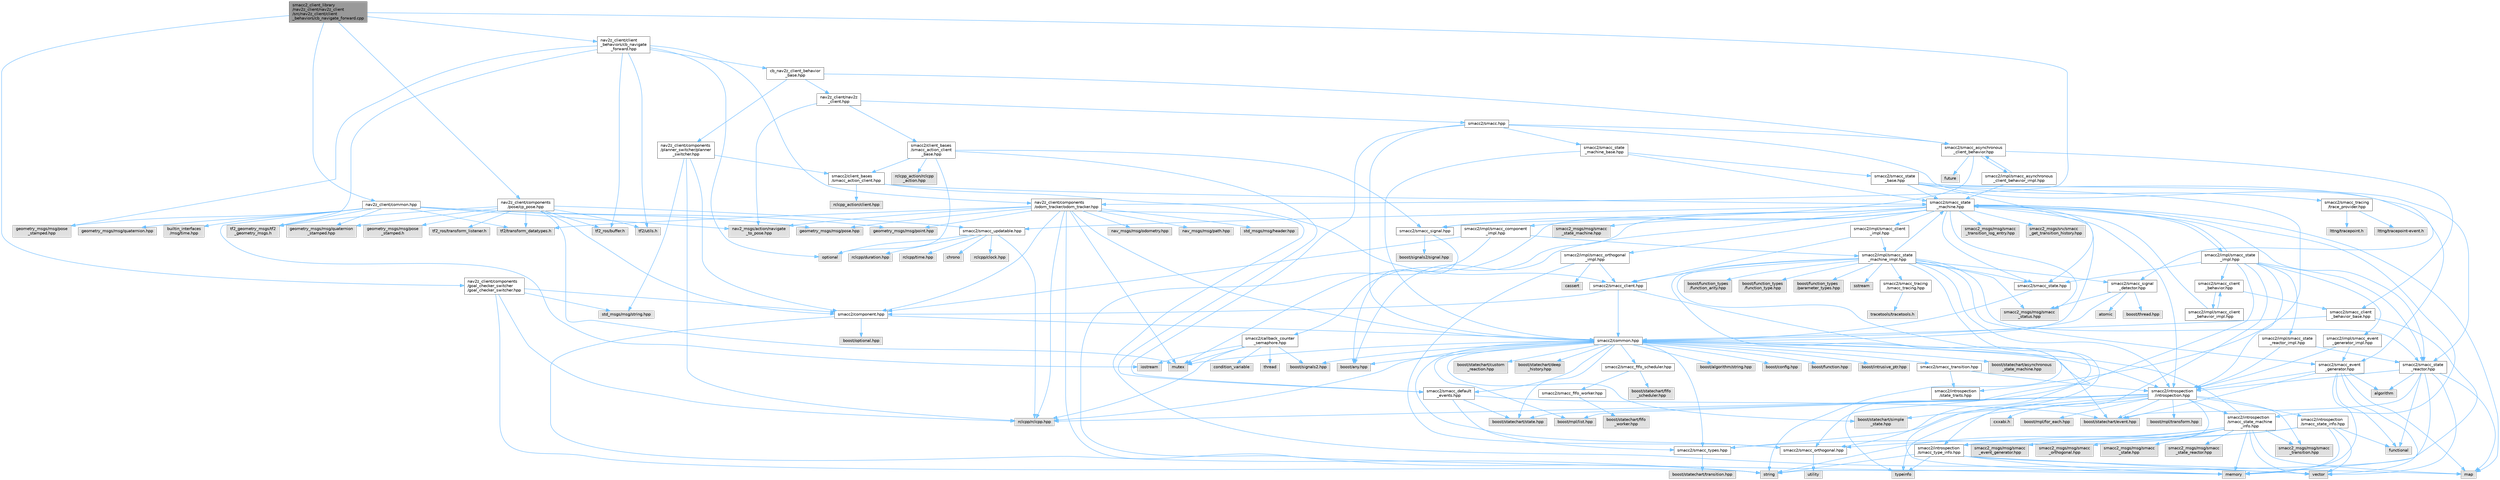 digraph "smacc2_client_library/nav2z_client/nav2z_client/src/nav2z_client/client_behaviors/cb_navigate_forward.cpp"
{
 // LATEX_PDF_SIZE
  bgcolor="transparent";
  edge [fontname=Helvetica,fontsize=10,labelfontname=Helvetica,labelfontsize=10];
  node [fontname=Helvetica,fontsize=10,shape=box,height=0.2,width=0.4];
  Node1 [label="smacc2_client_library\l/nav2z_client/nav2z_client\l/src/nav2z_client/client\l_behaviors/cb_navigate_forward.cpp",height=0.2,width=0.4,color="gray40", fillcolor="grey60", style="filled", fontcolor="black",tooltip=" "];
  Node1 -> Node2 [color="steelblue1",style="solid"];
  Node2 [label="nav2z_client/common.hpp",height=0.2,width=0.4,color="grey40", fillcolor="white", style="filled",URL="$client__library_2nav2z__client_2nav2z__client_2include_2nav2z__client_2common_8hpp.html",tooltip=" "];
  Node2 -> Node3 [color="steelblue1",style="solid"];
  Node3 [label="iostream",height=0.2,width=0.4,color="grey60", fillcolor="#E0E0E0", style="filled",tooltip=" "];
  Node2 -> Node4 [color="steelblue1",style="solid"];
  Node4 [label="tf2/transform_datatypes.h",height=0.2,width=0.4,color="grey60", fillcolor="#E0E0E0", style="filled",tooltip=" "];
  Node2 -> Node5 [color="steelblue1",style="solid"];
  Node5 [label="tf2_geometry_msgs/tf2\l_geometry_msgs.h",height=0.2,width=0.4,color="grey60", fillcolor="#E0E0E0", style="filled",tooltip=" "];
  Node2 -> Node6 [color="steelblue1",style="solid"];
  Node6 [label="builtin_interfaces\l/msg/time.hpp",height=0.2,width=0.4,color="grey60", fillcolor="#E0E0E0", style="filled",tooltip=" "];
  Node2 -> Node7 [color="steelblue1",style="solid"];
  Node7 [label="geometry_msgs/msg/point.hpp",height=0.2,width=0.4,color="grey60", fillcolor="#E0E0E0", style="filled",tooltip=" "];
  Node2 -> Node8 [color="steelblue1",style="solid"];
  Node8 [label="geometry_msgs/msg/pose.hpp",height=0.2,width=0.4,color="grey60", fillcolor="#E0E0E0", style="filled",tooltip=" "];
  Node2 -> Node9 [color="steelblue1",style="solid"];
  Node9 [label="geometry_msgs/msg/pose\l_stamped.hpp",height=0.2,width=0.4,color="grey60", fillcolor="#E0E0E0", style="filled",tooltip=" "];
  Node2 -> Node10 [color="steelblue1",style="solid"];
  Node10 [label="geometry_msgs/msg/quaternion.hpp",height=0.2,width=0.4,color="grey60", fillcolor="#E0E0E0", style="filled",tooltip=" "];
  Node2 -> Node11 [color="steelblue1",style="solid"];
  Node11 [label="geometry_msgs/msg/quaternion\l_stamped.hpp",height=0.2,width=0.4,color="grey60", fillcolor="#E0E0E0", style="filled",tooltip=" "];
  Node2 -> Node12 [color="steelblue1",style="solid"];
  Node12 [label="nav2_msgs/action/navigate\l_to_pose.hpp",height=0.2,width=0.4,color="grey60", fillcolor="#E0E0E0", style="filled",tooltip=" "];
  Node1 -> Node13 [color="steelblue1",style="solid"];
  Node13 [label="nav2z_client/client\l_behaviors/cb_navigate\l_forward.hpp",height=0.2,width=0.4,color="grey40", fillcolor="white", style="filled",URL="$cb__navigate__forward_8hpp.html",tooltip=" "];
  Node13 -> Node14 [color="steelblue1",style="solid"];
  Node14 [label="tf2/utils.h",height=0.2,width=0.4,color="grey60", fillcolor="#E0E0E0", style="filled",tooltip=" "];
  Node13 -> Node5 [color="steelblue1",style="solid"];
  Node13 -> Node15 [color="steelblue1",style="solid"];
  Node15 [label="tf2_ros/buffer.h",height=0.2,width=0.4,color="grey60", fillcolor="#E0E0E0", style="filled",tooltip=" "];
  Node13 -> Node9 [color="steelblue1",style="solid"];
  Node13 -> Node16 [color="steelblue1",style="solid"];
  Node16 [label="nav2z_client/components\l/odom_tracker/odom_tracker.hpp",height=0.2,width=0.4,color="grey40", fillcolor="white", style="filled",URL="$odom__tracker_8hpp.html",tooltip=" "];
  Node16 -> Node4 [color="steelblue1",style="solid"];
  Node16 -> Node17 [color="steelblue1",style="solid"];
  Node17 [label="smacc2/common.hpp",height=0.2,width=0.4,color="grey40", fillcolor="white", style="filled",URL="$include_2smacc2_2common_8hpp.html",tooltip=" "];
  Node17 -> Node18 [color="steelblue1",style="solid"];
  Node18 [label="boost/statechart/asynchronous\l_state_machine.hpp",height=0.2,width=0.4,color="grey60", fillcolor="#E0E0E0", style="filled",tooltip=" "];
  Node17 -> Node19 [color="steelblue1",style="solid"];
  Node19 [label="boost/statechart/custom\l_reaction.hpp",height=0.2,width=0.4,color="grey60", fillcolor="#E0E0E0", style="filled",tooltip=" "];
  Node17 -> Node20 [color="steelblue1",style="solid"];
  Node20 [label="boost/statechart/deep\l_history.hpp",height=0.2,width=0.4,color="grey60", fillcolor="#E0E0E0", style="filled",tooltip=" "];
  Node17 -> Node21 [color="steelblue1",style="solid"];
  Node21 [label="boost/statechart/event.hpp",height=0.2,width=0.4,color="grey60", fillcolor="#E0E0E0", style="filled",tooltip=" "];
  Node17 -> Node22 [color="steelblue1",style="solid"];
  Node22 [label="boost/statechart/simple\l_state.hpp",height=0.2,width=0.4,color="grey60", fillcolor="#E0E0E0", style="filled",tooltip=" "];
  Node17 -> Node23 [color="steelblue1",style="solid"];
  Node23 [label="boost/statechart/state.hpp",height=0.2,width=0.4,color="grey60", fillcolor="#E0E0E0", style="filled",tooltip=" "];
  Node17 -> Node24 [color="steelblue1",style="solid"];
  Node24 [label="boost/algorithm/string.hpp",height=0.2,width=0.4,color="grey60", fillcolor="#E0E0E0", style="filled",tooltip=" "];
  Node17 -> Node25 [color="steelblue1",style="solid"];
  Node25 [label="boost/any.hpp",height=0.2,width=0.4,color="grey60", fillcolor="#E0E0E0", style="filled",tooltip=" "];
  Node17 -> Node26 [color="steelblue1",style="solid"];
  Node26 [label="boost/config.hpp",height=0.2,width=0.4,color="grey60", fillcolor="#E0E0E0", style="filled",tooltip=" "];
  Node17 -> Node27 [color="steelblue1",style="solid"];
  Node27 [label="boost/function.hpp",height=0.2,width=0.4,color="grey60", fillcolor="#E0E0E0", style="filled",tooltip=" "];
  Node17 -> Node28 [color="steelblue1",style="solid"];
  Node28 [label="boost/intrusive_ptr.hpp",height=0.2,width=0.4,color="grey60", fillcolor="#E0E0E0", style="filled",tooltip=" "];
  Node17 -> Node29 [color="steelblue1",style="solid"];
  Node29 [label="boost/mpl/list.hpp",height=0.2,width=0.4,color="grey60", fillcolor="#E0E0E0", style="filled",tooltip=" "];
  Node17 -> Node30 [color="steelblue1",style="solid"];
  Node30 [label="boost/signals2.hpp",height=0.2,width=0.4,color="grey60", fillcolor="#E0E0E0", style="filled",tooltip=" "];
  Node17 -> Node31 [color="steelblue1",style="solid"];
  Node31 [label="mutex",height=0.2,width=0.4,color="grey60", fillcolor="#E0E0E0", style="filled",tooltip=" "];
  Node17 -> Node32 [color="steelblue1",style="solid"];
  Node32 [label="rclcpp/rclcpp.hpp",height=0.2,width=0.4,color="grey60", fillcolor="#E0E0E0", style="filled",tooltip=" "];
  Node17 -> Node33 [color="steelblue1",style="solid"];
  Node33 [label="smacc2/introspection\l/introspection.hpp",height=0.2,width=0.4,color="grey40", fillcolor="white", style="filled",URL="$introspection_8hpp.html",tooltip=" "];
  Node33 -> Node21 [color="steelblue1",style="solid"];
  Node33 -> Node22 [color="steelblue1",style="solid"];
  Node33 -> Node23 [color="steelblue1",style="solid"];
  Node33 -> Node34 [color="steelblue1",style="solid"];
  Node34 [label="boost/mpl/for_each.hpp",height=0.2,width=0.4,color="grey60", fillcolor="#E0E0E0", style="filled",tooltip=" "];
  Node33 -> Node29 [color="steelblue1",style="solid"];
  Node33 -> Node35 [color="steelblue1",style="solid"];
  Node35 [label="boost/mpl/transform.hpp",height=0.2,width=0.4,color="grey60", fillcolor="#E0E0E0", style="filled",tooltip=" "];
  Node33 -> Node32 [color="steelblue1",style="solid"];
  Node33 -> Node36 [color="steelblue1",style="solid"];
  Node36 [label="typeinfo",height=0.2,width=0.4,color="grey60", fillcolor="#E0E0E0", style="filled",tooltip=" "];
  Node33 -> Node37 [color="steelblue1",style="solid"];
  Node37 [label="smacc2/introspection\l/smacc_state_info.hpp",height=0.2,width=0.4,color="grey40", fillcolor="white", style="filled",URL="$smacc__state__info_8hpp.html",tooltip=" "];
  Node37 -> Node38 [color="steelblue1",style="solid"];
  Node38 [label="functional",height=0.2,width=0.4,color="grey60", fillcolor="#E0E0E0", style="filled",tooltip=" "];
  Node37 -> Node39 [color="steelblue1",style="solid"];
  Node39 [label="memory",height=0.2,width=0.4,color="grey60", fillcolor="#E0E0E0", style="filled",tooltip=" "];
  Node37 -> Node40 [color="steelblue1",style="solid"];
  Node40 [label="smacc2/introspection\l/smacc_type_info.hpp",height=0.2,width=0.4,color="grey40", fillcolor="white", style="filled",URL="$smacc__type__info_8hpp.html",tooltip=" "];
  Node40 -> Node41 [color="steelblue1",style="solid"];
  Node41 [label="map",height=0.2,width=0.4,color="grey60", fillcolor="#E0E0E0", style="filled",tooltip=" "];
  Node40 -> Node39 [color="steelblue1",style="solid"];
  Node40 -> Node42 [color="steelblue1",style="solid"];
  Node42 [label="string",height=0.2,width=0.4,color="grey60", fillcolor="#E0E0E0", style="filled",tooltip=" "];
  Node40 -> Node36 [color="steelblue1",style="solid"];
  Node40 -> Node43 [color="steelblue1",style="solid"];
  Node43 [label="vector",height=0.2,width=0.4,color="grey60", fillcolor="#E0E0E0", style="filled",tooltip=" "];
  Node37 -> Node44 [color="steelblue1",style="solid"];
  Node44 [label="smacc2/smacc_types.hpp",height=0.2,width=0.4,color="grey40", fillcolor="white", style="filled",URL="$smacc__types_8hpp.html",tooltip=" "];
  Node44 -> Node45 [color="steelblue1",style="solid"];
  Node45 [label="boost/statechart/transition.hpp",height=0.2,width=0.4,color="grey60", fillcolor="#E0E0E0", style="filled",tooltip=" "];
  Node37 -> Node43 [color="steelblue1",style="solid"];
  Node33 -> Node40 [color="steelblue1",style="solid"];
  Node33 -> Node44 [color="steelblue1",style="solid"];
  Node33 -> Node46 [color="steelblue1",style="solid"];
  Node46 [label="cxxabi.h",height=0.2,width=0.4,color="grey60", fillcolor="#E0E0E0", style="filled",tooltip=" "];
  Node33 -> Node47 [color="steelblue1",style="solid"];
  Node47 [label="smacc2_msgs/msg/smacc\l_transition.hpp",height=0.2,width=0.4,color="grey60", fillcolor="#E0E0E0", style="filled",tooltip=" "];
  Node33 -> Node48 [color="steelblue1",style="solid"];
  Node48 [label="smacc2/introspection\l/smacc_state_machine\l_info.hpp",height=0.2,width=0.4,color="grey40", fillcolor="white", style="filled",URL="$smacc__state__machine__info_8hpp.html",tooltip=" "];
  Node48 -> Node41 [color="steelblue1",style="solid"];
  Node48 -> Node39 [color="steelblue1",style="solid"];
  Node48 -> Node42 [color="steelblue1",style="solid"];
  Node48 -> Node43 [color="steelblue1",style="solid"];
  Node48 -> Node17 [color="steelblue1",style="solid"];
  Node48 -> Node49 [color="steelblue1",style="solid"];
  Node49 [label="smacc2/smacc_orthogonal.hpp",height=0.2,width=0.4,color="grey40", fillcolor="white", style="filled",URL="$smacc__orthogonal_8hpp.html",tooltip=" "];
  Node49 -> Node17 [color="steelblue1",style="solid"];
  Node49 -> Node50 [color="steelblue1",style="solid"];
  Node50 [label="utility",height=0.2,width=0.4,color="grey60", fillcolor="#E0E0E0", style="filled",tooltip=" "];
  Node48 -> Node51 [color="steelblue1",style="solid"];
  Node51 [label="smacc2_msgs/msg/smacc\l_event_generator.hpp",height=0.2,width=0.4,color="grey60", fillcolor="#E0E0E0", style="filled",tooltip=" "];
  Node48 -> Node52 [color="steelblue1",style="solid"];
  Node52 [label="smacc2_msgs/msg/smacc\l_orthogonal.hpp",height=0.2,width=0.4,color="grey60", fillcolor="#E0E0E0", style="filled",tooltip=" "];
  Node48 -> Node53 [color="steelblue1",style="solid"];
  Node53 [label="smacc2_msgs/msg/smacc\l_state.hpp",height=0.2,width=0.4,color="grey60", fillcolor="#E0E0E0", style="filled",tooltip=" "];
  Node48 -> Node54 [color="steelblue1",style="solid"];
  Node54 [label="smacc2_msgs/msg/smacc\l_state_reactor.hpp",height=0.2,width=0.4,color="grey60", fillcolor="#E0E0E0", style="filled",tooltip=" "];
  Node48 -> Node47 [color="steelblue1",style="solid"];
  Node17 -> Node55 [color="steelblue1",style="solid"];
  Node55 [label="smacc2/smacc_fifo_scheduler.hpp",height=0.2,width=0.4,color="grey40", fillcolor="white", style="filled",URL="$smacc__fifo__scheduler_8hpp.html",tooltip=" "];
  Node55 -> Node56 [color="steelblue1",style="solid"];
  Node56 [label="boost/statechart/fifo\l_scheduler.hpp",height=0.2,width=0.4,color="grey60", fillcolor="#E0E0E0", style="filled",tooltip=" "];
  Node55 -> Node57 [color="steelblue1",style="solid"];
  Node57 [label="smacc2/smacc_fifo_worker.hpp",height=0.2,width=0.4,color="grey40", fillcolor="white", style="filled",URL="$smacc__fifo__worker_8hpp.html",tooltip=" "];
  Node57 -> Node58 [color="steelblue1",style="solid"];
  Node58 [label="boost/statechart/fifo\l_worker.hpp",height=0.2,width=0.4,color="grey60", fillcolor="#E0E0E0", style="filled",tooltip=" "];
  Node17 -> Node44 [color="steelblue1",style="solid"];
  Node17 -> Node59 [color="steelblue1",style="solid"];
  Node59 [label="smacc2/smacc_default\l_events.hpp",height=0.2,width=0.4,color="grey40", fillcolor="white", style="filled",URL="$smacc__default__events_8hpp.html",tooltip=" "];
  Node59 -> Node44 [color="steelblue1",style="solid"];
  Node59 -> Node21 [color="steelblue1",style="solid"];
  Node59 -> Node23 [color="steelblue1",style="solid"];
  Node17 -> Node60 [color="steelblue1",style="solid"];
  Node60 [label="smacc2/smacc_transition.hpp",height=0.2,width=0.4,color="grey40", fillcolor="white", style="filled",URL="$smacc__transition_8hpp.html",tooltip=" "];
  Node60 -> Node33 [color="steelblue1",style="solid"];
  Node60 -> Node61 [color="steelblue1",style="solid"];
  Node61 [label="smacc2/introspection\l/state_traits.hpp",height=0.2,width=0.4,color="grey40", fillcolor="white", style="filled",URL="$state__traits_8hpp.html",tooltip=" "];
  Node16 -> Node62 [color="steelblue1",style="solid"];
  Node62 [label="smacc2/component.hpp",height=0.2,width=0.4,color="grey40", fillcolor="white", style="filled",URL="$component_8hpp.html",tooltip=" "];
  Node62 -> Node42 [color="steelblue1",style="solid"];
  Node62 -> Node63 [color="steelblue1",style="solid"];
  Node63 [label="boost/optional.hpp",height=0.2,width=0.4,color="grey60", fillcolor="#E0E0E0", style="filled",tooltip=" "];
  Node62 -> Node17 [color="steelblue1",style="solid"];
  Node16 -> Node32 [color="steelblue1",style="solid"];
  Node16 -> Node39 [color="steelblue1",style="solid"];
  Node16 -> Node31 [color="steelblue1",style="solid"];
  Node16 -> Node43 [color="steelblue1",style="solid"];
  Node16 -> Node7 [color="steelblue1",style="solid"];
  Node16 -> Node8 [color="steelblue1",style="solid"];
  Node16 -> Node12 [color="steelblue1",style="solid"];
  Node16 -> Node64 [color="steelblue1",style="solid"];
  Node64 [label="nav_msgs/msg/odometry.hpp",height=0.2,width=0.4,color="grey60", fillcolor="#E0E0E0", style="filled",tooltip=" "];
  Node16 -> Node65 [color="steelblue1",style="solid"];
  Node65 [label="nav_msgs/msg/path.hpp",height=0.2,width=0.4,color="grey60", fillcolor="#E0E0E0", style="filled",tooltip=" "];
  Node16 -> Node66 [color="steelblue1",style="solid"];
  Node66 [label="std_msgs/msg/header.hpp",height=0.2,width=0.4,color="grey60", fillcolor="#E0E0E0", style="filled",tooltip=" "];
  Node13 -> Node67 [color="steelblue1",style="solid"];
  Node67 [label="optional",height=0.2,width=0.4,color="grey60", fillcolor="#E0E0E0", style="filled",tooltip=" "];
  Node13 -> Node68 [color="steelblue1",style="solid"];
  Node68 [label="cb_nav2z_client_behavior\l_base.hpp",height=0.2,width=0.4,color="grey40", fillcolor="white", style="filled",URL="$cb__nav2z__client__behavior__base_8hpp.html",tooltip=" "];
  Node68 -> Node69 [color="steelblue1",style="solid"];
  Node69 [label="nav2z_client/components\l/planner_switcher/planner\l_switcher.hpp",height=0.2,width=0.4,color="grey40", fillcolor="white", style="filled",URL="$planner__switcher_8hpp.html",tooltip=" "];
  Node69 -> Node32 [color="steelblue1",style="solid"];
  Node69 -> Node70 [color="steelblue1",style="solid"];
  Node70 [label="smacc2/client_bases\l/smacc_action_client.hpp",height=0.2,width=0.4,color="grey40", fillcolor="white", style="filled",URL="$smacc__action__client_8hpp.html",tooltip=" "];
  Node70 -> Node71 [color="steelblue1",style="solid"];
  Node71 [label="smacc2/smacc_client.hpp",height=0.2,width=0.4,color="grey40", fillcolor="white", style="filled",URL="$smacc__client_8hpp.html",tooltip=" "];
  Node71 -> Node17 [color="steelblue1",style="solid"];
  Node71 -> Node62 [color="steelblue1",style="solid"];
  Node71 -> Node36 [color="steelblue1",style="solid"];
  Node70 -> Node72 [color="steelblue1",style="solid"];
  Node72 [label="smacc2/smacc_state\l_machine.hpp",height=0.2,width=0.4,color="grey40", fillcolor="white", style="filled",URL="$smacc__state__machine_8hpp.html",tooltip=" "];
  Node72 -> Node25 [color="steelblue1",style="solid"];
  Node72 -> Node41 [color="steelblue1",style="solid"];
  Node72 -> Node31 [color="steelblue1",style="solid"];
  Node72 -> Node17 [color="steelblue1",style="solid"];
  Node72 -> Node33 [color="steelblue1",style="solid"];
  Node72 -> Node48 [color="steelblue1",style="solid"];
  Node72 -> Node73 [color="steelblue1",style="solid"];
  Node73 [label="smacc2/smacc_signal.hpp",height=0.2,width=0.4,color="grey40", fillcolor="white", style="filled",URL="$smacc__signal_8hpp.html",tooltip=" "];
  Node73 -> Node25 [color="steelblue1",style="solid"];
  Node73 -> Node74 [color="steelblue1",style="solid"];
  Node74 [label="boost/signals2/signal.hpp",height=0.2,width=0.4,color="grey60", fillcolor="#E0E0E0", style="filled",tooltip=" "];
  Node72 -> Node75 [color="steelblue1",style="solid"];
  Node75 [label="smacc2/smacc_updatable.hpp",height=0.2,width=0.4,color="grey40", fillcolor="white", style="filled",URL="$smacc__updatable_8hpp.html",tooltip=" "];
  Node75 -> Node76 [color="steelblue1",style="solid"];
  Node76 [label="chrono",height=0.2,width=0.4,color="grey60", fillcolor="#E0E0E0", style="filled",tooltip=" "];
  Node75 -> Node67 [color="steelblue1",style="solid"];
  Node75 -> Node77 [color="steelblue1",style="solid"];
  Node77 [label="rclcpp/clock.hpp",height=0.2,width=0.4,color="grey60", fillcolor="#E0E0E0", style="filled",tooltip=" "];
  Node75 -> Node78 [color="steelblue1",style="solid"];
  Node78 [label="rclcpp/duration.hpp",height=0.2,width=0.4,color="grey60", fillcolor="#E0E0E0", style="filled",tooltip=" "];
  Node75 -> Node32 [color="steelblue1",style="solid"];
  Node75 -> Node79 [color="steelblue1",style="solid"];
  Node79 [label="rclcpp/time.hpp",height=0.2,width=0.4,color="grey60", fillcolor="#E0E0E0", style="filled",tooltip=" "];
  Node72 -> Node80 [color="steelblue1",style="solid"];
  Node80 [label="smacc2_msgs/msg/smacc\l_state_machine.hpp",height=0.2,width=0.4,color="grey60", fillcolor="#E0E0E0", style="filled",tooltip=" "];
  Node72 -> Node81 [color="steelblue1",style="solid"];
  Node81 [label="smacc2_msgs/msg/smacc\l_status.hpp",height=0.2,width=0.4,color="grey60", fillcolor="#E0E0E0", style="filled",tooltip=" "];
  Node72 -> Node82 [color="steelblue1",style="solid"];
  Node82 [label="smacc2_msgs/msg/smacc\l_transition_log_entry.hpp",height=0.2,width=0.4,color="grey60", fillcolor="#E0E0E0", style="filled",tooltip=" "];
  Node72 -> Node83 [color="steelblue1",style="solid"];
  Node83 [label="smacc2_msgs/srv/smacc\l_get_transition_history.hpp",height=0.2,width=0.4,color="grey60", fillcolor="#E0E0E0", style="filled",tooltip=" "];
  Node72 -> Node84 [color="steelblue1",style="solid"];
  Node84 [label="smacc2/callback_counter\l_semaphore.hpp",height=0.2,width=0.4,color="grey40", fillcolor="white", style="filled",URL="$callback__counter__semaphore_8hpp.html",tooltip=" "];
  Node84 -> Node30 [color="steelblue1",style="solid"];
  Node84 -> Node85 [color="steelblue1",style="solid"];
  Node85 [label="condition_variable",height=0.2,width=0.4,color="grey60", fillcolor="#E0E0E0", style="filled",tooltip=" "];
  Node84 -> Node3 [color="steelblue1",style="solid"];
  Node84 -> Node31 [color="steelblue1",style="solid"];
  Node84 -> Node32 [color="steelblue1",style="solid"];
  Node84 -> Node86 [color="steelblue1",style="solid"];
  Node86 [label="thread",height=0.2,width=0.4,color="grey60", fillcolor="#E0E0E0", style="filled",tooltip=" "];
  Node72 -> Node87 [color="steelblue1",style="solid"];
  Node87 [label="smacc2/smacc_state.hpp",height=0.2,width=0.4,color="grey40", fillcolor="white", style="filled",URL="$smacc__state_8hpp.html",tooltip=" "];
  Node87 -> Node17 [color="steelblue1",style="solid"];
  Node72 -> Node88 [color="steelblue1",style="solid"];
  Node88 [label="smacc2/smacc_state\l_reactor.hpp",height=0.2,width=0.4,color="grey40", fillcolor="white", style="filled",URL="$smacc__state__reactor_8hpp.html",tooltip=" "];
  Node88 -> Node89 [color="steelblue1",style="solid"];
  Node89 [label="algorithm",height=0.2,width=0.4,color="grey60", fillcolor="#E0E0E0", style="filled",tooltip=" "];
  Node88 -> Node21 [color="steelblue1",style="solid"];
  Node88 -> Node38 [color="steelblue1",style="solid"];
  Node88 -> Node41 [color="steelblue1",style="solid"];
  Node88 -> Node39 [color="steelblue1",style="solid"];
  Node88 -> Node33 [color="steelblue1",style="solid"];
  Node88 -> Node43 [color="steelblue1",style="solid"];
  Node72 -> Node90 [color="steelblue1",style="solid"];
  Node90 [label="smacc2/impl/smacc_client\l_impl.hpp",height=0.2,width=0.4,color="grey40", fillcolor="white", style="filled",URL="$smacc__client__impl_8hpp.html",tooltip=" "];
  Node90 -> Node91 [color="steelblue1",style="solid"];
  Node91 [label="smacc2/impl/smacc_state\l_machine_impl.hpp",height=0.2,width=0.4,color="grey40", fillcolor="white", style="filled",URL="$smacc__state__machine__impl_8hpp.html",tooltip=" "];
  Node91 -> Node39 [color="steelblue1",style="solid"];
  Node91 -> Node92 [color="steelblue1",style="solid"];
  Node92 [label="sstream",height=0.2,width=0.4,color="grey60", fillcolor="#E0E0E0", style="filled",tooltip=" "];
  Node91 -> Node42 [color="steelblue1",style="solid"];
  Node91 -> Node33 [color="steelblue1",style="solid"];
  Node91 -> Node71 [color="steelblue1",style="solid"];
  Node91 -> Node93 [color="steelblue1",style="solid"];
  Node93 [label="smacc2/smacc_event\l_generator.hpp",height=0.2,width=0.4,color="grey40", fillcolor="white", style="filled",URL="$smacc__event__generator_8hpp.html",tooltip=" "];
  Node93 -> Node89 [color="steelblue1",style="solid"];
  Node93 -> Node21 [color="steelblue1",style="solid"];
  Node93 -> Node38 [color="steelblue1",style="solid"];
  Node93 -> Node41 [color="steelblue1",style="solid"];
  Node93 -> Node39 [color="steelblue1",style="solid"];
  Node93 -> Node33 [color="steelblue1",style="solid"];
  Node93 -> Node43 [color="steelblue1",style="solid"];
  Node91 -> Node49 [color="steelblue1",style="solid"];
  Node91 -> Node94 [color="steelblue1",style="solid"];
  Node94 [label="smacc2/smacc_signal\l_detector.hpp",height=0.2,width=0.4,color="grey40", fillcolor="white", style="filled",URL="$smacc__signal__detector_8hpp.html",tooltip=" "];
  Node94 -> Node95 [color="steelblue1",style="solid"];
  Node95 [label="atomic",height=0.2,width=0.4,color="grey60", fillcolor="#E0E0E0", style="filled",tooltip=" "];
  Node94 -> Node96 [color="steelblue1",style="solid"];
  Node96 [label="boost/thread.hpp",height=0.2,width=0.4,color="grey60", fillcolor="#E0E0E0", style="filled",tooltip=" "];
  Node94 -> Node17 [color="steelblue1",style="solid"];
  Node94 -> Node81 [color="steelblue1",style="solid"];
  Node91 -> Node87 [color="steelblue1",style="solid"];
  Node91 -> Node72 [color="steelblue1",style="solid"];
  Node91 -> Node88 [color="steelblue1",style="solid"];
  Node91 -> Node97 [color="steelblue1",style="solid"];
  Node97 [label="boost/function_types\l/function_arity.hpp",height=0.2,width=0.4,color="grey60", fillcolor="#E0E0E0", style="filled",tooltip=" "];
  Node91 -> Node98 [color="steelblue1",style="solid"];
  Node98 [label="boost/function_types\l/function_type.hpp",height=0.2,width=0.4,color="grey60", fillcolor="#E0E0E0", style="filled",tooltip=" "];
  Node91 -> Node99 [color="steelblue1",style="solid"];
  Node99 [label="boost/function_types\l/parameter_types.hpp",height=0.2,width=0.4,color="grey60", fillcolor="#E0E0E0", style="filled",tooltip=" "];
  Node91 -> Node100 [color="steelblue1",style="solid"];
  Node100 [label="smacc2/smacc_tracing\l/smacc_tracing.hpp",height=0.2,width=0.4,color="grey40", fillcolor="white", style="filled",URL="$smacc__tracing_8hpp.html",tooltip=" "];
  Node100 -> Node101 [color="steelblue1",style="solid"];
  Node101 [label="tracetools/tracetools.h",height=0.2,width=0.4,color="grey60", fillcolor="#E0E0E0", style="filled",tooltip=" "];
  Node91 -> Node81 [color="steelblue1",style="solid"];
  Node90 -> Node71 [color="steelblue1",style="solid"];
  Node72 -> Node102 [color="steelblue1",style="solid"];
  Node102 [label="smacc2/impl/smacc_component\l_impl.hpp",height=0.2,width=0.4,color="grey40", fillcolor="white", style="filled",URL="$smacc__component__impl_8hpp.html",tooltip=" "];
  Node102 -> Node42 [color="steelblue1",style="solid"];
  Node102 -> Node62 [color="steelblue1",style="solid"];
  Node102 -> Node91 [color="steelblue1",style="solid"];
  Node72 -> Node103 [color="steelblue1",style="solid"];
  Node103 [label="smacc2/impl/smacc_orthogonal\l_impl.hpp",height=0.2,width=0.4,color="grey40", fillcolor="white", style="filled",URL="$smacc__orthogonal__impl_8hpp.html",tooltip=" "];
  Node103 -> Node104 [color="steelblue1",style="solid"];
  Node104 [label="cassert",height=0.2,width=0.4,color="grey60", fillcolor="#E0E0E0", style="filled",tooltip=" "];
  Node103 -> Node71 [color="steelblue1",style="solid"];
  Node103 -> Node49 [color="steelblue1",style="solid"];
  Node72 -> Node105 [color="steelblue1",style="solid"];
  Node105 [label="smacc2/impl/smacc_state\l_impl.hpp",height=0.2,width=0.4,color="grey40", fillcolor="white", style="filled",URL="$smacc__state__impl_8hpp.html",tooltip=" "];
  Node105 -> Node33 [color="steelblue1",style="solid"];
  Node105 -> Node106 [color="steelblue1",style="solid"];
  Node106 [label="smacc2/smacc_client\l_behavior.hpp",height=0.2,width=0.4,color="grey40", fillcolor="white", style="filled",URL="$smacc__client__behavior_8hpp.html",tooltip=" "];
  Node106 -> Node107 [color="steelblue1",style="solid"];
  Node107 [label="smacc2/smacc_client\l_behavior_base.hpp",height=0.2,width=0.4,color="grey40", fillcolor="white", style="filled",URL="$smacc__client__behavior__base_8hpp.html",tooltip=" "];
  Node107 -> Node42 [color="steelblue1",style="solid"];
  Node107 -> Node17 [color="steelblue1",style="solid"];
  Node106 -> Node108 [color="steelblue1",style="solid"];
  Node108 [label="smacc2/impl/smacc_client\l_behavior_impl.hpp",height=0.2,width=0.4,color="grey40", fillcolor="white", style="filled",URL="$smacc__client__behavior__impl_8hpp.html",tooltip=" "];
  Node108 -> Node106 [color="steelblue1",style="solid"];
  Node108 -> Node72 [color="steelblue1",style="solid"];
  Node105 -> Node49 [color="steelblue1",style="solid"];
  Node105 -> Node87 [color="steelblue1",style="solid"];
  Node105 -> Node88 [color="steelblue1",style="solid"];
  Node105 -> Node40 [color="steelblue1",style="solid"];
  Node105 -> Node72 [color="steelblue1",style="solid"];
  Node105 -> Node109 [color="steelblue1",style="solid"];
  Node109 [label="smacc2/impl/smacc_event\l_generator_impl.hpp",height=0.2,width=0.4,color="grey40", fillcolor="white", style="filled",URL="$smacc__event__generator__impl_8hpp.html",tooltip=" "];
  Node109 -> Node33 [color="steelblue1",style="solid"];
  Node109 -> Node93 [color="steelblue1",style="solid"];
  Node105 -> Node110 [color="steelblue1",style="solid"];
  Node110 [label="smacc2/impl/smacc_state\l_reactor_impl.hpp",height=0.2,width=0.4,color="grey40", fillcolor="white", style="filled",URL="$smacc__state__reactor__impl_8hpp.html",tooltip=" "];
  Node110 -> Node33 [color="steelblue1",style="solid"];
  Node110 -> Node88 [color="steelblue1",style="solid"];
  Node70 -> Node111 [color="steelblue1",style="solid"];
  Node111 [label="rclcpp_action/client.hpp",height=0.2,width=0.4,color="grey60", fillcolor="#E0E0E0", style="filled",tooltip=" "];
  Node69 -> Node62 [color="steelblue1",style="solid"];
  Node69 -> Node112 [color="steelblue1",style="solid"];
  Node112 [label="std_msgs/msg/string.hpp",height=0.2,width=0.4,color="grey60", fillcolor="#E0E0E0", style="filled",tooltip=" "];
  Node68 -> Node113 [color="steelblue1",style="solid"];
  Node113 [label="nav2z_client/nav2z\l_client.hpp",height=0.2,width=0.4,color="grey40", fillcolor="white", style="filled",URL="$nav2z__client_8hpp.html",tooltip=" "];
  Node113 -> Node114 [color="steelblue1",style="solid"];
  Node114 [label="smacc2/client_bases\l/smacc_action_client\l_base.hpp",height=0.2,width=0.4,color="grey40", fillcolor="white", style="filled",URL="$smacc__action__client__base_8hpp.html",tooltip=" "];
  Node114 -> Node70 [color="steelblue1",style="solid"];
  Node114 -> Node59 [color="steelblue1",style="solid"];
  Node114 -> Node73 [color="steelblue1",style="solid"];
  Node114 -> Node67 [color="steelblue1",style="solid"];
  Node114 -> Node115 [color="steelblue1",style="solid"];
  Node115 [label="rclcpp_action/rclcpp\l_action.hpp",height=0.2,width=0.4,color="grey60", fillcolor="#E0E0E0", style="filled",tooltip=" "];
  Node113 -> Node116 [color="steelblue1",style="solid"];
  Node116 [label="smacc2/smacc.hpp",height=0.2,width=0.4,color="grey40", fillcolor="white", style="filled",URL="$smacc_8hpp.html",tooltip=" "];
  Node116 -> Node17 [color="steelblue1",style="solid"];
  Node116 -> Node117 [color="steelblue1",style="solid"];
  Node117 [label="smacc2/smacc_asynchronous\l_client_behavior.hpp",height=0.2,width=0.4,color="grey40", fillcolor="white", style="filled",URL="$smacc__asynchronous__client__behavior_8hpp.html",tooltip=" "];
  Node117 -> Node118 [color="steelblue1",style="solid"];
  Node118 [label="future",height=0.2,width=0.4,color="grey60", fillcolor="#E0E0E0", style="filled",tooltip=" "];
  Node117 -> Node107 [color="steelblue1",style="solid"];
  Node117 -> Node73 [color="steelblue1",style="solid"];
  Node117 -> Node119 [color="steelblue1",style="solid"];
  Node119 [label="smacc2/impl/smacc_asynchronous\l_client_behavior_impl.hpp",height=0.2,width=0.4,color="grey40", fillcolor="white", style="filled",URL="$smacc__asynchronous__client__behavior__impl_8hpp.html",tooltip=" "];
  Node119 -> Node117 [color="steelblue1",style="solid"];
  Node119 -> Node72 [color="steelblue1",style="solid"];
  Node116 -> Node59 [color="steelblue1",style="solid"];
  Node116 -> Node94 [color="steelblue1",style="solid"];
  Node116 -> Node120 [color="steelblue1",style="solid"];
  Node120 [label="smacc2/smacc_state\l_machine_base.hpp",height=0.2,width=0.4,color="grey40", fillcolor="white", style="filled",URL="$smacc__state__machine__base_8hpp.html",tooltip=" "];
  Node120 -> Node17 [color="steelblue1",style="solid"];
  Node120 -> Node121 [color="steelblue1",style="solid"];
  Node121 [label="smacc2/smacc_state\l_base.hpp",height=0.2,width=0.4,color="grey40", fillcolor="white", style="filled",URL="$smacc__state__base_8hpp.html",tooltip=" "];
  Node121 -> Node61 [color="steelblue1",style="solid"];
  Node121 -> Node93 [color="steelblue1",style="solid"];
  Node121 -> Node87 [color="steelblue1",style="solid"];
  Node121 -> Node72 [color="steelblue1",style="solid"];
  Node121 -> Node88 [color="steelblue1",style="solid"];
  Node121 -> Node122 [color="steelblue1",style="solid"];
  Node122 [label="smacc2/smacc_tracing\l/trace_provider.hpp",height=0.2,width=0.4,color="grey40", fillcolor="white", style="filled",URL="$trace__provider_8hpp.html",tooltip=" "];
  Node122 -> Node123 [color="steelblue1",style="solid"];
  Node123 [label="lttng/tracepoint.h",height=0.2,width=0.4,color="grey60", fillcolor="#E0E0E0", style="filled",tooltip=" "];
  Node122 -> Node124 [color="steelblue1",style="solid"];
  Node124 [label="lttng/tracepoint-event.h",height=0.2,width=0.4,color="grey60", fillcolor="#E0E0E0", style="filled",tooltip=" "];
  Node120 -> Node72 [color="steelblue1",style="solid"];
  Node113 -> Node12 [color="steelblue1",style="solid"];
  Node68 -> Node117 [color="steelblue1",style="solid"];
  Node1 -> Node125 [color="steelblue1",style="solid"];
  Node125 [label="nav2z_client/components\l/goal_checker_switcher\l/goal_checker_switcher.hpp",height=0.2,width=0.4,color="grey40", fillcolor="white", style="filled",URL="$goal__checker__switcher_8hpp.html",tooltip=" "];
  Node125 -> Node42 [color="steelblue1",style="solid"];
  Node125 -> Node32 [color="steelblue1",style="solid"];
  Node125 -> Node62 [color="steelblue1",style="solid"];
  Node125 -> Node112 [color="steelblue1",style="solid"];
  Node1 -> Node16 [color="steelblue1",style="solid"];
  Node1 -> Node126 [color="steelblue1",style="solid"];
  Node126 [label="nav2z_client/components\l/pose/cp_pose.hpp",height=0.2,width=0.4,color="grey40", fillcolor="white", style="filled",URL="$cp__pose_8hpp.html",tooltip=" "];
  Node126 -> Node31 [color="steelblue1",style="solid"];
  Node126 -> Node127 [color="steelblue1",style="solid"];
  Node127 [label="geometry_msgs/msg/pose\l_stamped.h",height=0.2,width=0.4,color="grey60", fillcolor="#E0E0E0", style="filled",tooltip=" "];
  Node126 -> Node4 [color="steelblue1",style="solid"];
  Node126 -> Node14 [color="steelblue1",style="solid"];
  Node126 -> Node5 [color="steelblue1",style="solid"];
  Node126 -> Node15 [color="steelblue1",style="solid"];
  Node126 -> Node128 [color="steelblue1",style="solid"];
  Node128 [label="tf2_ros/transform_listener.h",height=0.2,width=0.4,color="grey60", fillcolor="#E0E0E0", style="filled",tooltip=" "];
  Node126 -> Node11 [color="steelblue1",style="solid"];
  Node126 -> Node62 [color="steelblue1",style="solid"];
  Node126 -> Node75 [color="steelblue1",style="solid"];
}
